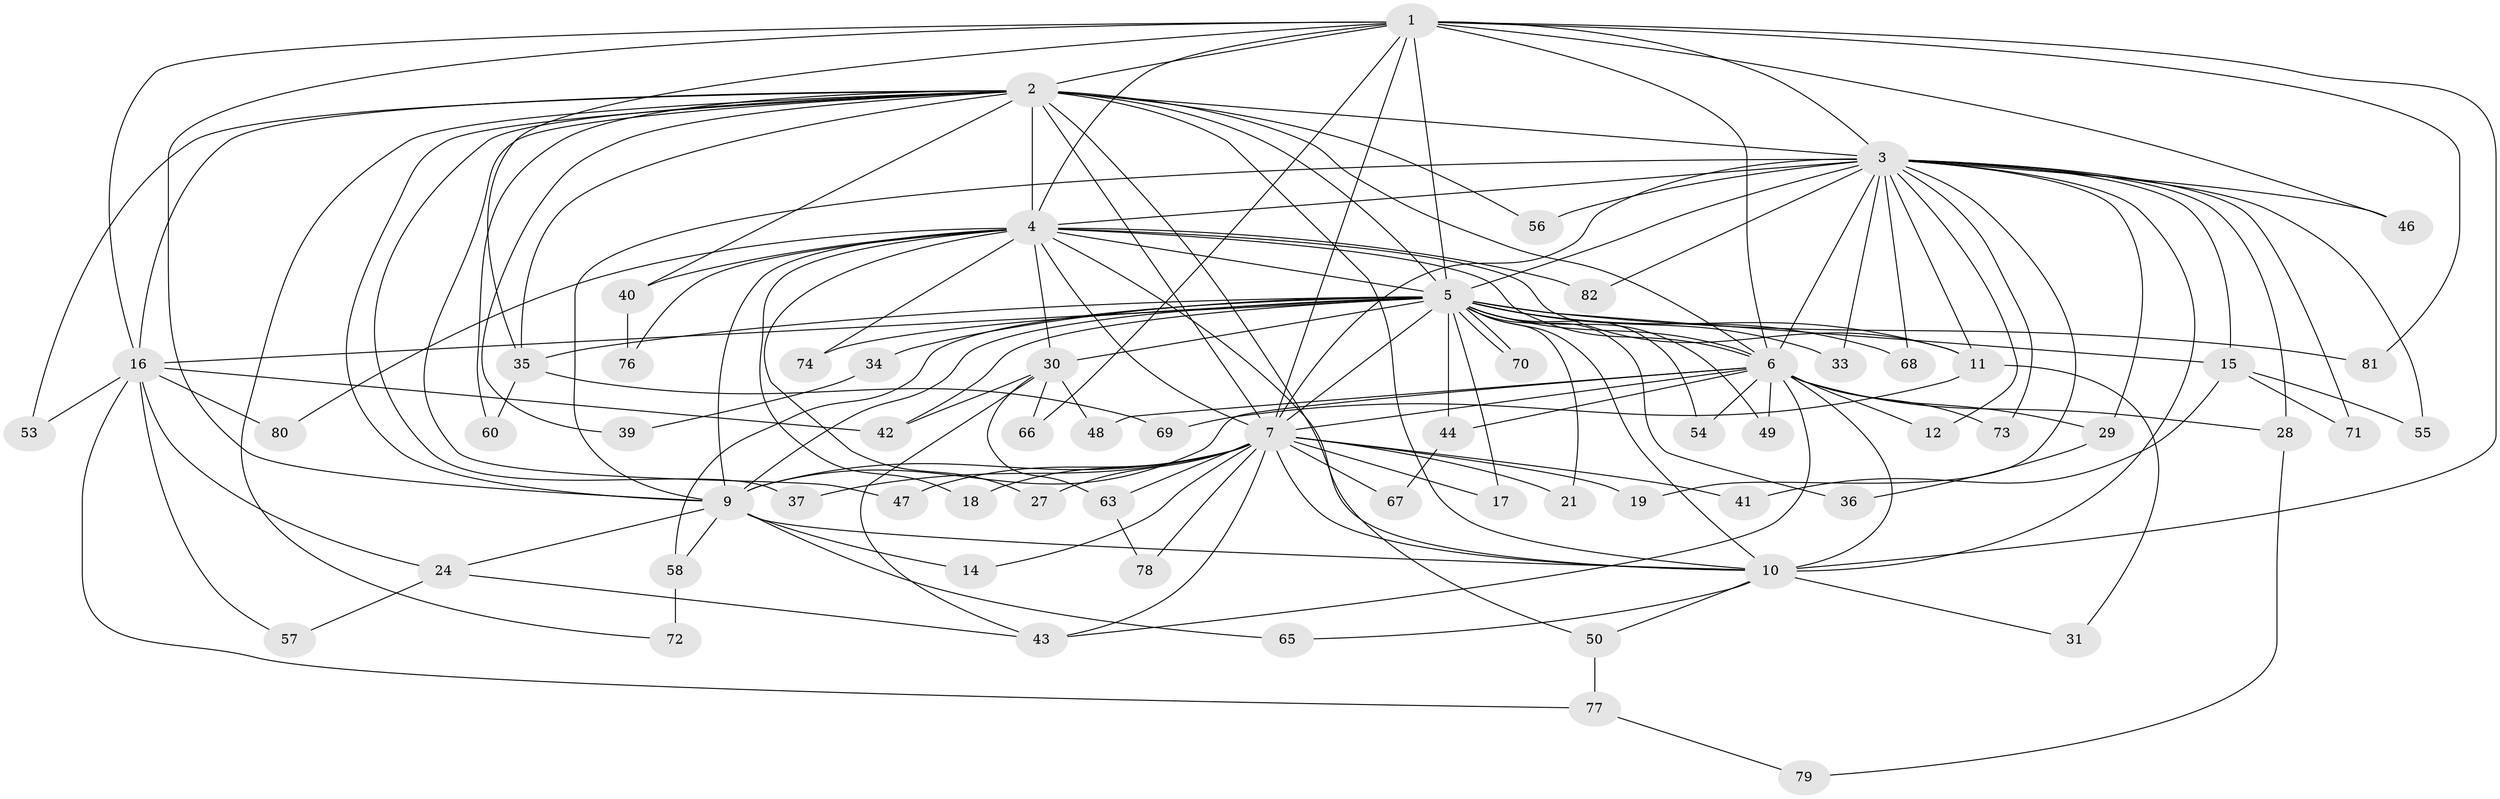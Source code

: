 // original degree distribution, {14: 0.012195121951219513, 20: 0.012195121951219513, 24: 0.024390243902439025, 19: 0.036585365853658534, 25: 0.012195121951219513, 16: 0.012195121951219513, 12: 0.012195121951219513, 4: 0.04878048780487805, 2: 0.5609756097560976, 3: 0.2073170731707317, 5: 0.036585365853658534, 6: 0.024390243902439025}
// Generated by graph-tools (version 1.1) at 2025/41/03/06/25 10:41:36]
// undirected, 65 vertices, 153 edges
graph export_dot {
graph [start="1"]
  node [color=gray90,style=filled];
  1 [super="+62"];
  2 [super="+23"];
  3 [super="+51"];
  4 [super="+20"];
  5 [super="+8"];
  6 [super="+52"];
  7 [super="+32"];
  9 [super="+38"];
  10 [super="+25"];
  11 [super="+13"];
  12;
  14;
  15 [super="+26"];
  16 [super="+22"];
  17;
  18;
  19;
  21;
  24;
  27;
  28;
  29;
  30 [super="+64"];
  31;
  33;
  34;
  35 [super="+75"];
  36 [super="+59"];
  37;
  39;
  40;
  41;
  42 [super="+45"];
  43 [super="+61"];
  44;
  46;
  47;
  48;
  49;
  50;
  53;
  54;
  55;
  56;
  57;
  58;
  60;
  63;
  65;
  66;
  67;
  68;
  69;
  70;
  71;
  72;
  73;
  74;
  76;
  77;
  78;
  79;
  80;
  81;
  82;
  1 -- 2;
  1 -- 3;
  1 -- 4;
  1 -- 5 [weight=2];
  1 -- 6;
  1 -- 7 [weight=2];
  1 -- 9;
  1 -- 10 [weight=2];
  1 -- 16;
  1 -- 46;
  1 -- 81;
  1 -- 66;
  1 -- 35;
  2 -- 3;
  2 -- 4;
  2 -- 5 [weight=3];
  2 -- 6;
  2 -- 7;
  2 -- 9;
  2 -- 10;
  2 -- 16;
  2 -- 35;
  2 -- 37;
  2 -- 39;
  2 -- 40;
  2 -- 47;
  2 -- 50;
  2 -- 53;
  2 -- 56;
  2 -- 60;
  2 -- 72;
  3 -- 4;
  3 -- 5 [weight=3];
  3 -- 6;
  3 -- 7;
  3 -- 9;
  3 -- 10;
  3 -- 12;
  3 -- 15;
  3 -- 19;
  3 -- 28;
  3 -- 29;
  3 -- 33;
  3 -- 46;
  3 -- 55;
  3 -- 56;
  3 -- 68;
  3 -- 71;
  3 -- 73;
  3 -- 82;
  3 -- 11;
  4 -- 5 [weight=2];
  4 -- 6;
  4 -- 7;
  4 -- 9 [weight=2];
  4 -- 10;
  4 -- 11;
  4 -- 18;
  4 -- 27;
  4 -- 30;
  4 -- 40;
  4 -- 74;
  4 -- 76;
  4 -- 80;
  4 -- 82;
  5 -- 6 [weight=2];
  5 -- 7 [weight=2];
  5 -- 9 [weight=3];
  5 -- 10 [weight=2];
  5 -- 11;
  5 -- 17;
  5 -- 21;
  5 -- 34 [weight=2];
  5 -- 44;
  5 -- 70;
  5 -- 70;
  5 -- 81;
  5 -- 68;
  5 -- 74;
  5 -- 15 [weight=2];
  5 -- 30;
  5 -- 33;
  5 -- 35;
  5 -- 36 [weight=2];
  5 -- 49;
  5 -- 54;
  5 -- 58;
  5 -- 16;
  5 -- 42;
  6 -- 7;
  6 -- 9 [weight=2];
  6 -- 10;
  6 -- 12;
  6 -- 28;
  6 -- 29;
  6 -- 44;
  6 -- 48;
  6 -- 49;
  6 -- 54;
  6 -- 73;
  6 -- 43;
  7 -- 9;
  7 -- 10;
  7 -- 14;
  7 -- 17;
  7 -- 18;
  7 -- 19;
  7 -- 21;
  7 -- 27;
  7 -- 41;
  7 -- 43;
  7 -- 47;
  7 -- 63;
  7 -- 67;
  7 -- 78;
  7 -- 37;
  9 -- 10;
  9 -- 14;
  9 -- 24;
  9 -- 58;
  9 -- 65;
  10 -- 31;
  10 -- 50;
  10 -- 65;
  11 -- 31;
  11 -- 69;
  15 -- 55;
  15 -- 71;
  15 -- 41;
  16 -- 24;
  16 -- 80;
  16 -- 53;
  16 -- 57;
  16 -- 42;
  16 -- 77;
  24 -- 43;
  24 -- 57;
  28 -- 79;
  29 -- 36;
  30 -- 42;
  30 -- 48;
  30 -- 63;
  30 -- 66;
  30 -- 43;
  34 -- 39;
  35 -- 60;
  35 -- 69;
  40 -- 76;
  44 -- 67;
  50 -- 77;
  58 -- 72;
  63 -- 78;
  77 -- 79;
}
